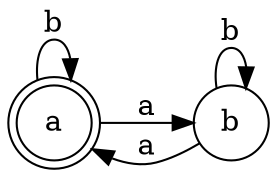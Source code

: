 digraph G {
    rankdir=LR;
  node [shape = doublecircle]; a;
  node [shape = circle];
  a -> b [label = "a"]
  a -> a [label ="b"]
  b -> b [label ="b"]
  b -> a [label = "a"]
  }
